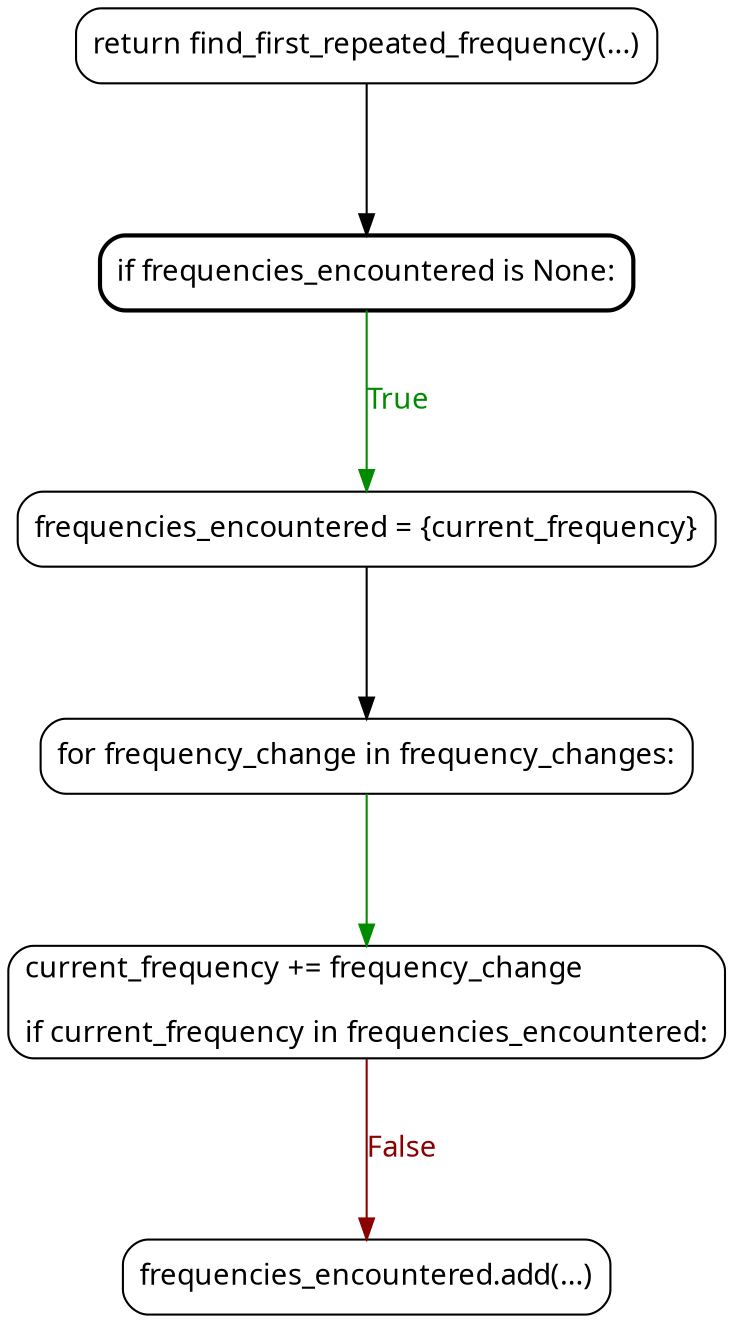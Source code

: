 strict digraph 2 {
    ranksep="1.0";
    node[shape="box",style="rounded",fontname="FiraCode Nerd Font"];
    edge[fontname="FiraCode Nerd Font"];
    4[label="return find_first_repeated_frequency(...)"];
    1[label="if frequencies_encountered is None:",style="rounded, bold"];
    3[label="frequencies_encountered = {current_frequency}"];
    2[label="for frequency_change in frequency_changes:"];
    5[label="current_frequency += frequency_change\l\lif current_frequency in frequencies_encountered:\l"];
    6[label="frequencies_encountered.add(...)"];
    4 -> 1 ;
    1 -> 3 [label="True",color=green4,fontcolor=green4];
    3 -> 2 ;
    2 -> 5 [color=green4,fontcolor=green4];
    5 -> 6 [label="False",color=red4,fontcolor=red4];
}